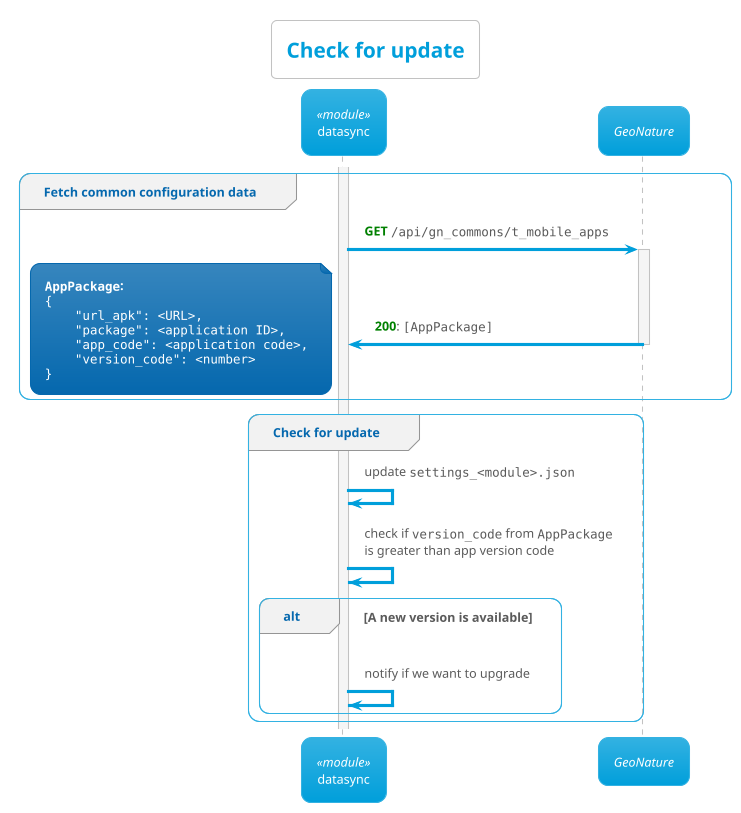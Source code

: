 @startuml

!theme bluegray

skinparam componentStyle uml2
skinparam backgroundColor transparent

title **Check for update**

participant "datasync" as datasync << module >>
participant "//GeoNature//" as gn

activate datasync

group Fetch common configuration data
    datasync -> gn ++ : <font color="green">**GET**</font> ""/api/gn_commons/t_mobile_apps""
    gn -> datasync -- : <font color=green">**200**</font>: ""[AppPackage]""
    note left
        **""AppPackage"":**
        <code>
        {
            "url_apk": <URL>,
            "package": <application ID>,
            "app_code": <application code>,
            "version_code": <number>
        }
        </code>
    end note
end

group Check for update
  datasync -> datasync : update ""settings_<module>.json""
  datasync -> datasync : check if ""version_code"" from ""AppPackage""\nis greater than app version code

  alt A new version is available
    datasync -> datasync : notify if we want to upgrade
  end
end

@enduml